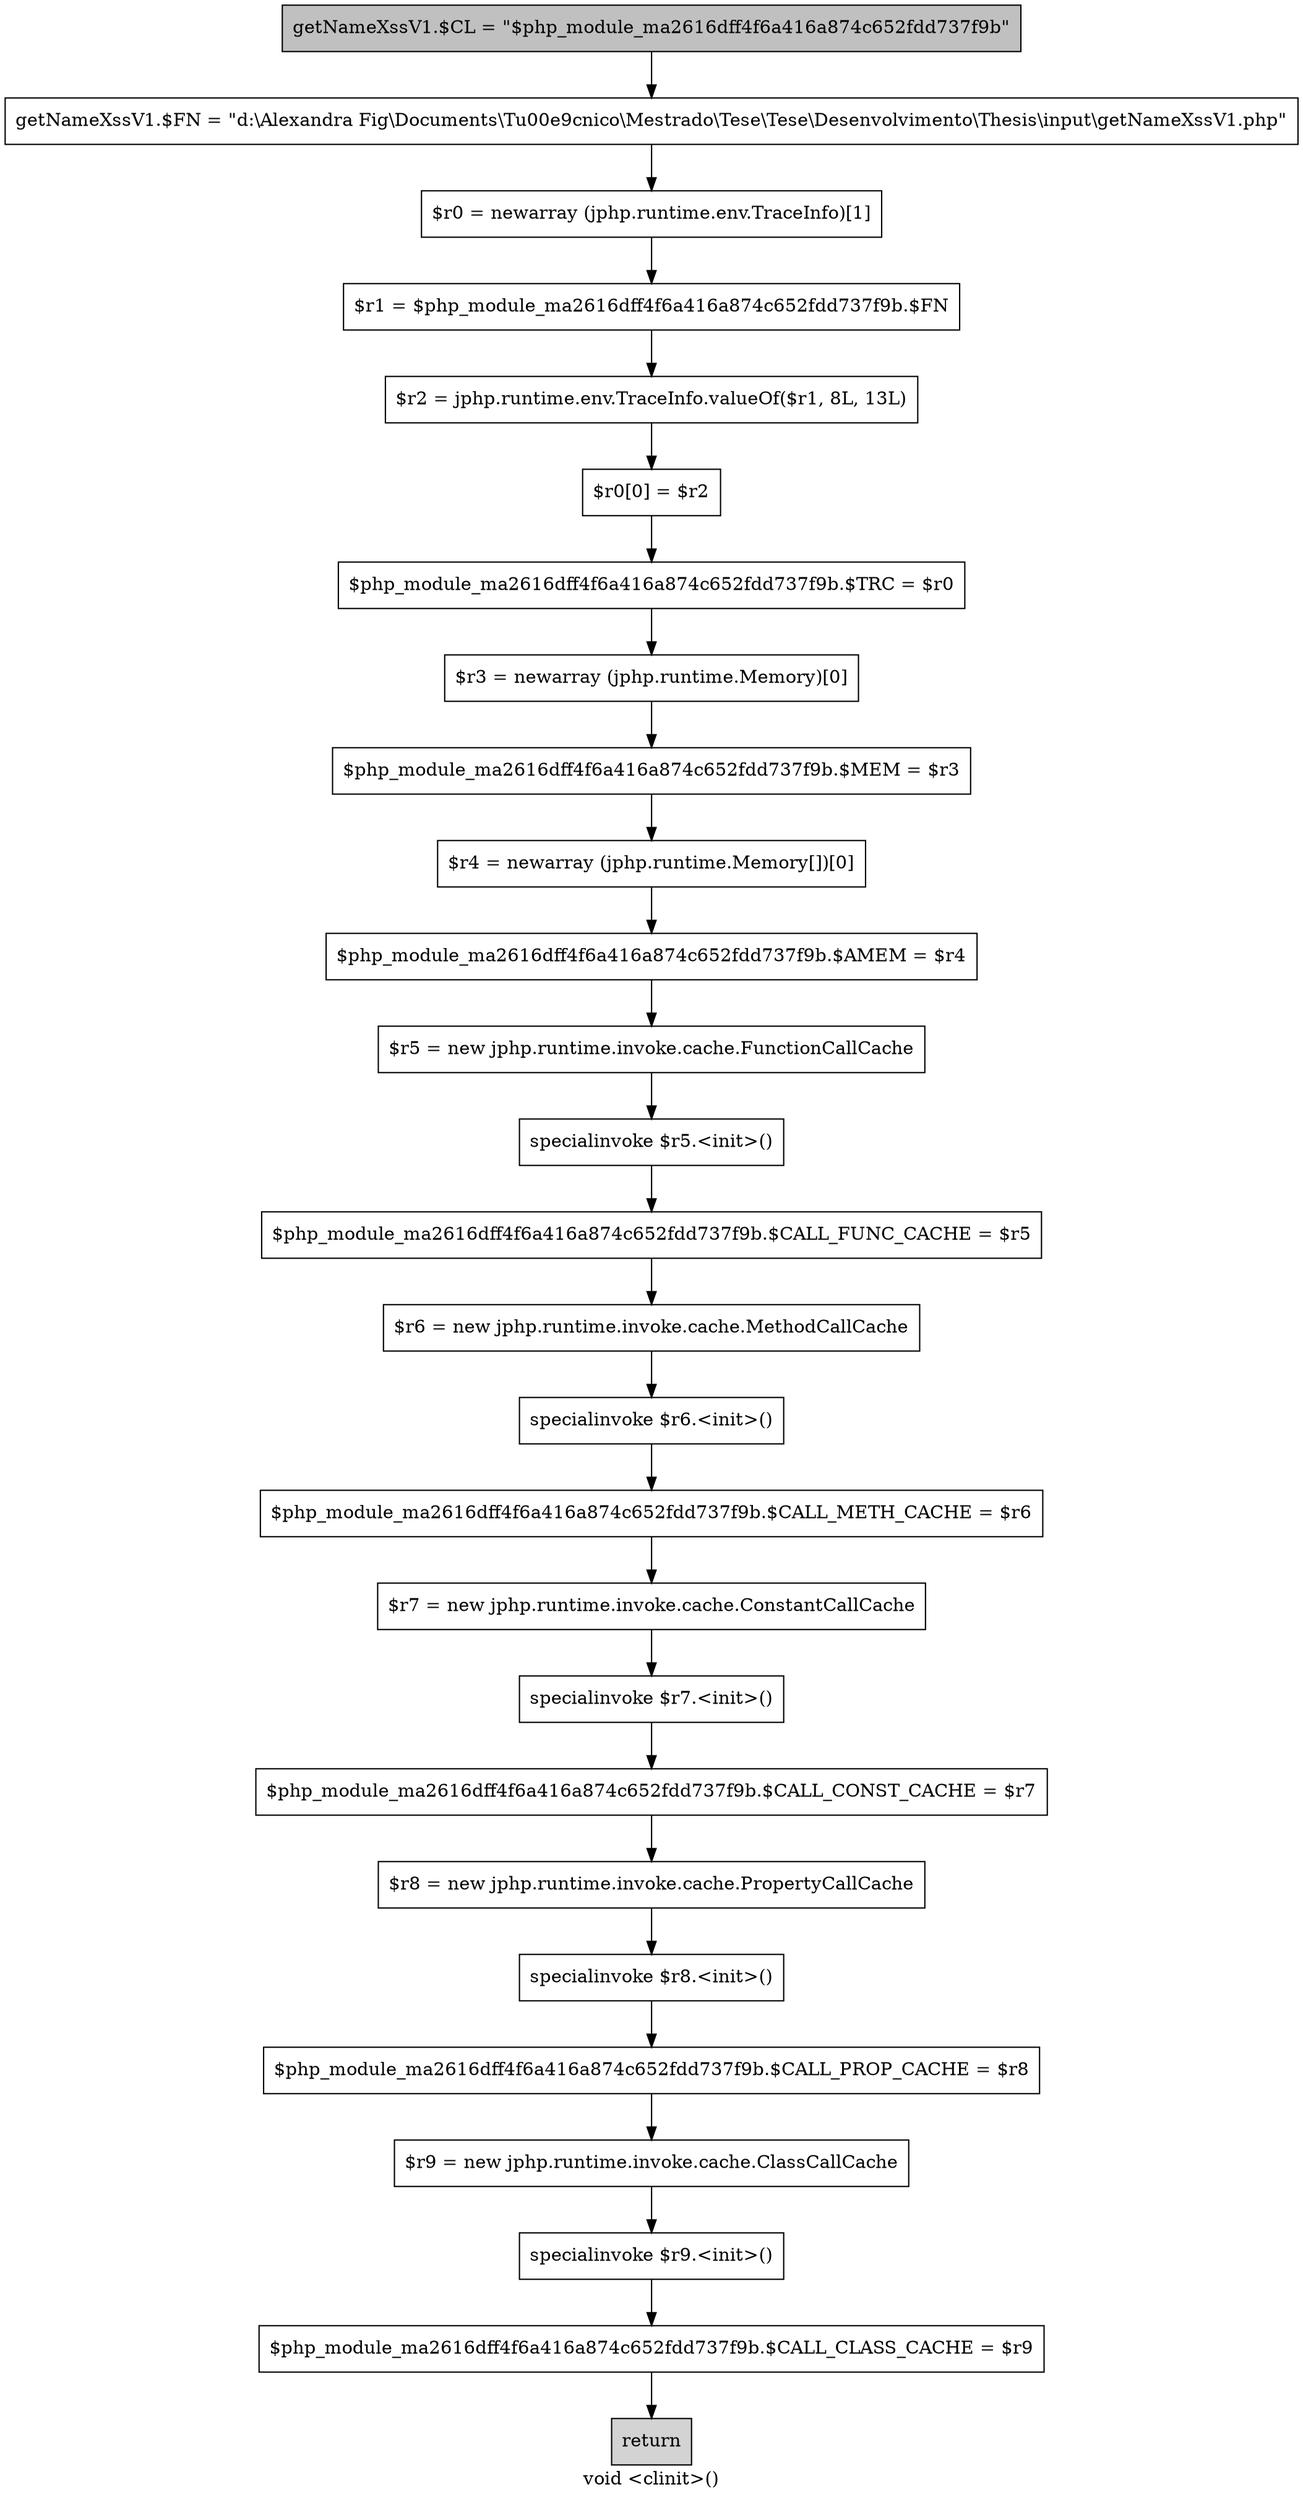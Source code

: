 digraph "void <clinit>()" {
    label="void <clinit>()";
    node [shape=box];
    "0" [style=filled,fillcolor=gray,label="getNameXssV1.$CL = \"$php_module_ma2616dff4f6a416a874c652fdd737f9b\"",];
    "1" [label="getNameXssV1.$FN = \"d:\\Alexandra Fig\\Documents\\T\u00e9cnico\\Mestrado\\Tese\\Tese\\Desenvolvimento\\Thesis\\input\\getNameXssV1.php\"",];
    "0"->"1";
    "2" [label="$r0 = newarray (jphp.runtime.env.TraceInfo)[1]",];
    "1"->"2";
    "3" [label="$r1 = $php_module_ma2616dff4f6a416a874c652fdd737f9b.$FN",];
    "2"->"3";
    "4" [label="$r2 = jphp.runtime.env.TraceInfo.valueOf($r1, 8L, 13L)",];
    "3"->"4";
    "5" [label="$r0[0] = $r2",];
    "4"->"5";
    "6" [label="$php_module_ma2616dff4f6a416a874c652fdd737f9b.$TRC = $r0",];
    "5"->"6";
    "7" [label="$r3 = newarray (jphp.runtime.Memory)[0]",];
    "6"->"7";
    "8" [label="$php_module_ma2616dff4f6a416a874c652fdd737f9b.$MEM = $r3",];
    "7"->"8";
    "9" [label="$r4 = newarray (jphp.runtime.Memory[])[0]",];
    "8"->"9";
    "10" [label="$php_module_ma2616dff4f6a416a874c652fdd737f9b.$AMEM = $r4",];
    "9"->"10";
    "11" [label="$r5 = new jphp.runtime.invoke.cache.FunctionCallCache",];
    "10"->"11";
    "12" [label="specialinvoke $r5.<init>()",];
    "11"->"12";
    "13" [label="$php_module_ma2616dff4f6a416a874c652fdd737f9b.$CALL_FUNC_CACHE = $r5",];
    "12"->"13";
    "14" [label="$r6 = new jphp.runtime.invoke.cache.MethodCallCache",];
    "13"->"14";
    "15" [label="specialinvoke $r6.<init>()",];
    "14"->"15";
    "16" [label="$php_module_ma2616dff4f6a416a874c652fdd737f9b.$CALL_METH_CACHE = $r6",];
    "15"->"16";
    "17" [label="$r7 = new jphp.runtime.invoke.cache.ConstantCallCache",];
    "16"->"17";
    "18" [label="specialinvoke $r7.<init>()",];
    "17"->"18";
    "19" [label="$php_module_ma2616dff4f6a416a874c652fdd737f9b.$CALL_CONST_CACHE = $r7",];
    "18"->"19";
    "20" [label="$r8 = new jphp.runtime.invoke.cache.PropertyCallCache",];
    "19"->"20";
    "21" [label="specialinvoke $r8.<init>()",];
    "20"->"21";
    "22" [label="$php_module_ma2616dff4f6a416a874c652fdd737f9b.$CALL_PROP_CACHE = $r8",];
    "21"->"22";
    "23" [label="$r9 = new jphp.runtime.invoke.cache.ClassCallCache",];
    "22"->"23";
    "24" [label="specialinvoke $r9.<init>()",];
    "23"->"24";
    "25" [label="$php_module_ma2616dff4f6a416a874c652fdd737f9b.$CALL_CLASS_CACHE = $r9",];
    "24"->"25";
    "26" [style=filled,fillcolor=lightgray,label="return",];
    "25"->"26";
}
